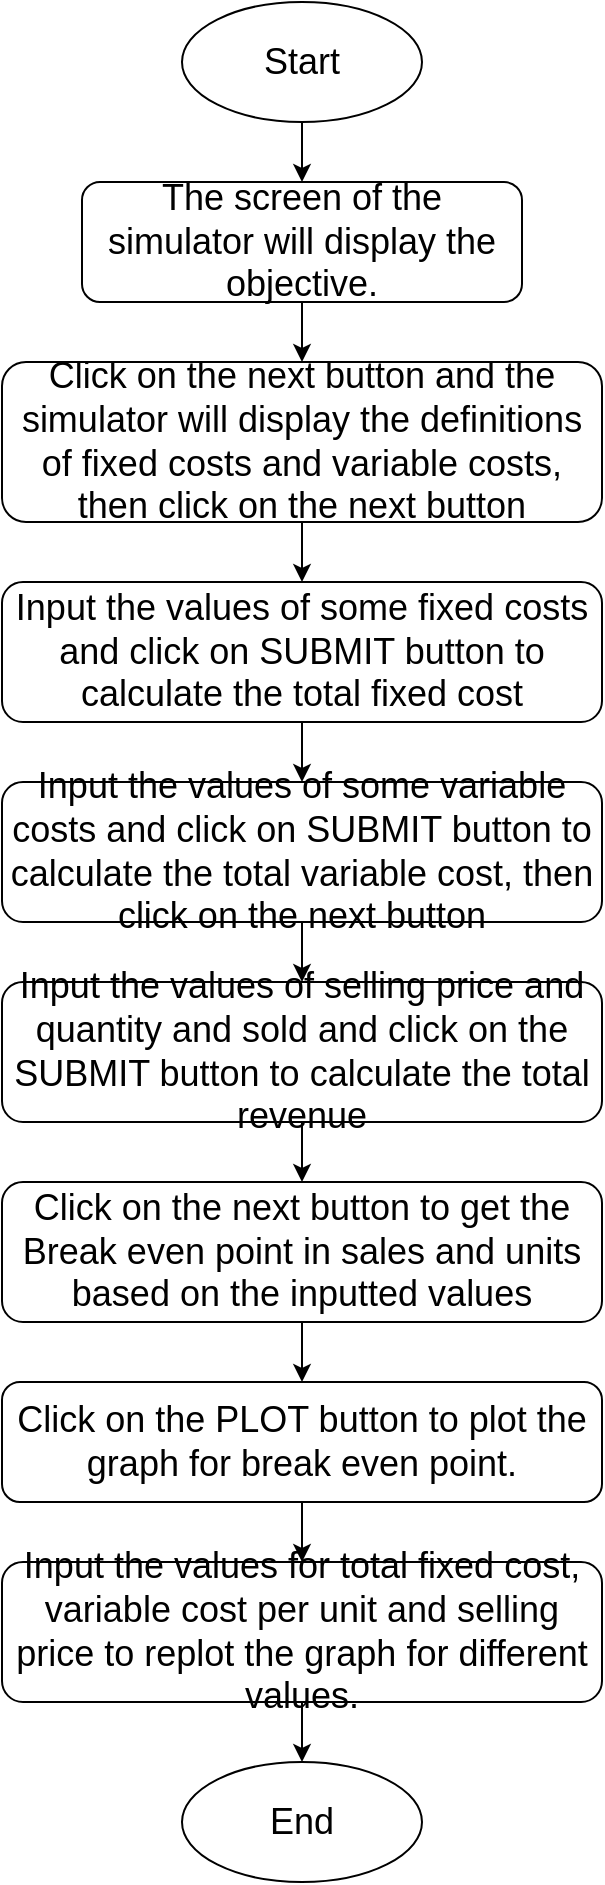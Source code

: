 <mxfile version="14.9.8" type="device"><diagram id="SfxZ9snliUoNAfqSFUMU" name="Page-1"><mxGraphModel dx="865" dy="461" grid="1" gridSize="10" guides="1" tooltips="1" connect="1" arrows="1" fold="1" page="1" pageScale="1" pageWidth="850" pageHeight="1100" math="0" shadow="0"><root><mxCell id="0"/><mxCell id="1" parent="0"/><mxCell id="xN8GRnogvWr3pCoCZ2fO-7" value="" style="edgeStyle=orthogonalEdgeStyle;rounded=0;orthogonalLoop=1;jettySize=auto;html=1;" edge="1" parent="1" source="xN8GRnogvWr3pCoCZ2fO-1" target="xN8GRnogvWr3pCoCZ2fO-6"><mxGeometry relative="1" as="geometry"/></mxCell><mxCell id="xN8GRnogvWr3pCoCZ2fO-1" value="&lt;font style=&quot;font-size: 18px&quot;&gt;Start&lt;/font&gt;" style="ellipse;whiteSpace=wrap;html=1;" vertex="1" parent="1"><mxGeometry x="360" y="40" width="120" height="60" as="geometry"/></mxCell><mxCell id="xN8GRnogvWr3pCoCZ2fO-10" value="" style="edgeStyle=orthogonalEdgeStyle;rounded=0;orthogonalLoop=1;jettySize=auto;html=1;" edge="1" parent="1" source="xN8GRnogvWr3pCoCZ2fO-6" target="xN8GRnogvWr3pCoCZ2fO-8"><mxGeometry relative="1" as="geometry"/></mxCell><mxCell id="xN8GRnogvWr3pCoCZ2fO-6" value="&lt;font style=&quot;font-size: 18px&quot;&gt;The screen of the simulator will display the objective.&lt;/font&gt;" style="rounded=1;whiteSpace=wrap;html=1;" vertex="1" parent="1"><mxGeometry x="310" y="130" width="220" height="60" as="geometry"/></mxCell><mxCell id="xN8GRnogvWr3pCoCZ2fO-12" value="" style="edgeStyle=orthogonalEdgeStyle;rounded=0;orthogonalLoop=1;jettySize=auto;html=1;" edge="1" parent="1" source="xN8GRnogvWr3pCoCZ2fO-8" target="xN8GRnogvWr3pCoCZ2fO-11"><mxGeometry relative="1" as="geometry"/></mxCell><mxCell id="xN8GRnogvWr3pCoCZ2fO-8" value="&lt;font style=&quot;font-size: 18px&quot;&gt;Click on the next button and the simulator will display the definitions of fixed costs and variable costs, then click on the next button&lt;br&gt;&lt;/font&gt;" style="rounded=1;whiteSpace=wrap;html=1;" vertex="1" parent="1"><mxGeometry x="270" y="220" width="300" height="80" as="geometry"/></mxCell><mxCell id="xN8GRnogvWr3pCoCZ2fO-14" value="" style="edgeStyle=orthogonalEdgeStyle;rounded=0;orthogonalLoop=1;jettySize=auto;html=1;" edge="1" parent="1" source="xN8GRnogvWr3pCoCZ2fO-11" target="xN8GRnogvWr3pCoCZ2fO-13"><mxGeometry relative="1" as="geometry"/></mxCell><mxCell id="xN8GRnogvWr3pCoCZ2fO-11" value="&lt;font style=&quot;font-size: 18px&quot;&gt;Input the values of some fixed costs and click on SUBMIT button to calculate the total fixed cost&lt;br&gt;&lt;/font&gt;" style="rounded=1;whiteSpace=wrap;html=1;" vertex="1" parent="1"><mxGeometry x="270" y="330" width="300" height="70" as="geometry"/></mxCell><mxCell id="xN8GRnogvWr3pCoCZ2fO-16" value="" style="edgeStyle=orthogonalEdgeStyle;rounded=0;orthogonalLoop=1;jettySize=auto;html=1;" edge="1" parent="1" source="xN8GRnogvWr3pCoCZ2fO-13" target="xN8GRnogvWr3pCoCZ2fO-15"><mxGeometry relative="1" as="geometry"/></mxCell><mxCell id="xN8GRnogvWr3pCoCZ2fO-13" value="&lt;font style=&quot;font-size: 18px&quot;&gt;Input the values of some variable costs and click on SUBMIT button to calculate the total variable cost, then click on the next button&lt;br&gt;&lt;/font&gt;" style="rounded=1;whiteSpace=wrap;html=1;" vertex="1" parent="1"><mxGeometry x="270" y="430" width="300" height="70" as="geometry"/></mxCell><mxCell id="xN8GRnogvWr3pCoCZ2fO-18" value="" style="edgeStyle=orthogonalEdgeStyle;rounded=0;orthogonalLoop=1;jettySize=auto;html=1;" edge="1" parent="1" source="xN8GRnogvWr3pCoCZ2fO-15" target="xN8GRnogvWr3pCoCZ2fO-17"><mxGeometry relative="1" as="geometry"/></mxCell><mxCell id="xN8GRnogvWr3pCoCZ2fO-15" value="&lt;font style=&quot;font-size: 18px&quot;&gt;Input the values of selling price and quantity and sold and click on the SUBMIT button to calculate the total revenue&lt;br&gt;&lt;/font&gt;" style="rounded=1;whiteSpace=wrap;html=1;" vertex="1" parent="1"><mxGeometry x="270" y="530" width="300" height="70" as="geometry"/></mxCell><mxCell id="xN8GRnogvWr3pCoCZ2fO-20" value="" style="edgeStyle=orthogonalEdgeStyle;rounded=0;orthogonalLoop=1;jettySize=auto;html=1;" edge="1" parent="1" source="xN8GRnogvWr3pCoCZ2fO-17" target="xN8GRnogvWr3pCoCZ2fO-19"><mxGeometry relative="1" as="geometry"/></mxCell><mxCell id="xN8GRnogvWr3pCoCZ2fO-17" value="&lt;font style=&quot;font-size: 18px&quot;&gt;Click on the next button to get the Break even point in sales and units based on the inputted values&lt;/font&gt;" style="rounded=1;whiteSpace=wrap;html=1;" vertex="1" parent="1"><mxGeometry x="270" y="630" width="300" height="70" as="geometry"/></mxCell><mxCell id="xN8GRnogvWr3pCoCZ2fO-24" value="" style="edgeStyle=orthogonalEdgeStyle;rounded=0;orthogonalLoop=1;jettySize=auto;html=1;" edge="1" parent="1" source="xN8GRnogvWr3pCoCZ2fO-19" target="xN8GRnogvWr3pCoCZ2fO-23"><mxGeometry relative="1" as="geometry"/></mxCell><mxCell id="xN8GRnogvWr3pCoCZ2fO-19" value="&lt;font style=&quot;font-size: 18px&quot;&gt;Click on the PLOT button to plot the graph for break even point.&lt;/font&gt;" style="rounded=1;whiteSpace=wrap;html=1;" vertex="1" parent="1"><mxGeometry x="270" y="730" width="300" height="60" as="geometry"/></mxCell><mxCell id="xN8GRnogvWr3pCoCZ2fO-21" value="&lt;font style=&quot;font-size: 18px&quot;&gt;End&lt;/font&gt;" style="ellipse;whiteSpace=wrap;html=1;" vertex="1" parent="1"><mxGeometry x="360" y="920" width="120" height="60" as="geometry"/></mxCell><mxCell id="xN8GRnogvWr3pCoCZ2fO-25" value="" style="edgeStyle=orthogonalEdgeStyle;rounded=0;orthogonalLoop=1;jettySize=auto;html=1;" edge="1" parent="1" source="xN8GRnogvWr3pCoCZ2fO-23" target="xN8GRnogvWr3pCoCZ2fO-21"><mxGeometry relative="1" as="geometry"/></mxCell><mxCell id="xN8GRnogvWr3pCoCZ2fO-23" value="&lt;font style=&quot;font-size: 18px&quot;&gt;Input the values for total fixed cost, variable cost per unit and selling price to replot the graph for different values.&lt;/font&gt;" style="rounded=1;whiteSpace=wrap;html=1;" vertex="1" parent="1"><mxGeometry x="270" y="820" width="300" height="70" as="geometry"/></mxCell></root></mxGraphModel></diagram></mxfile>